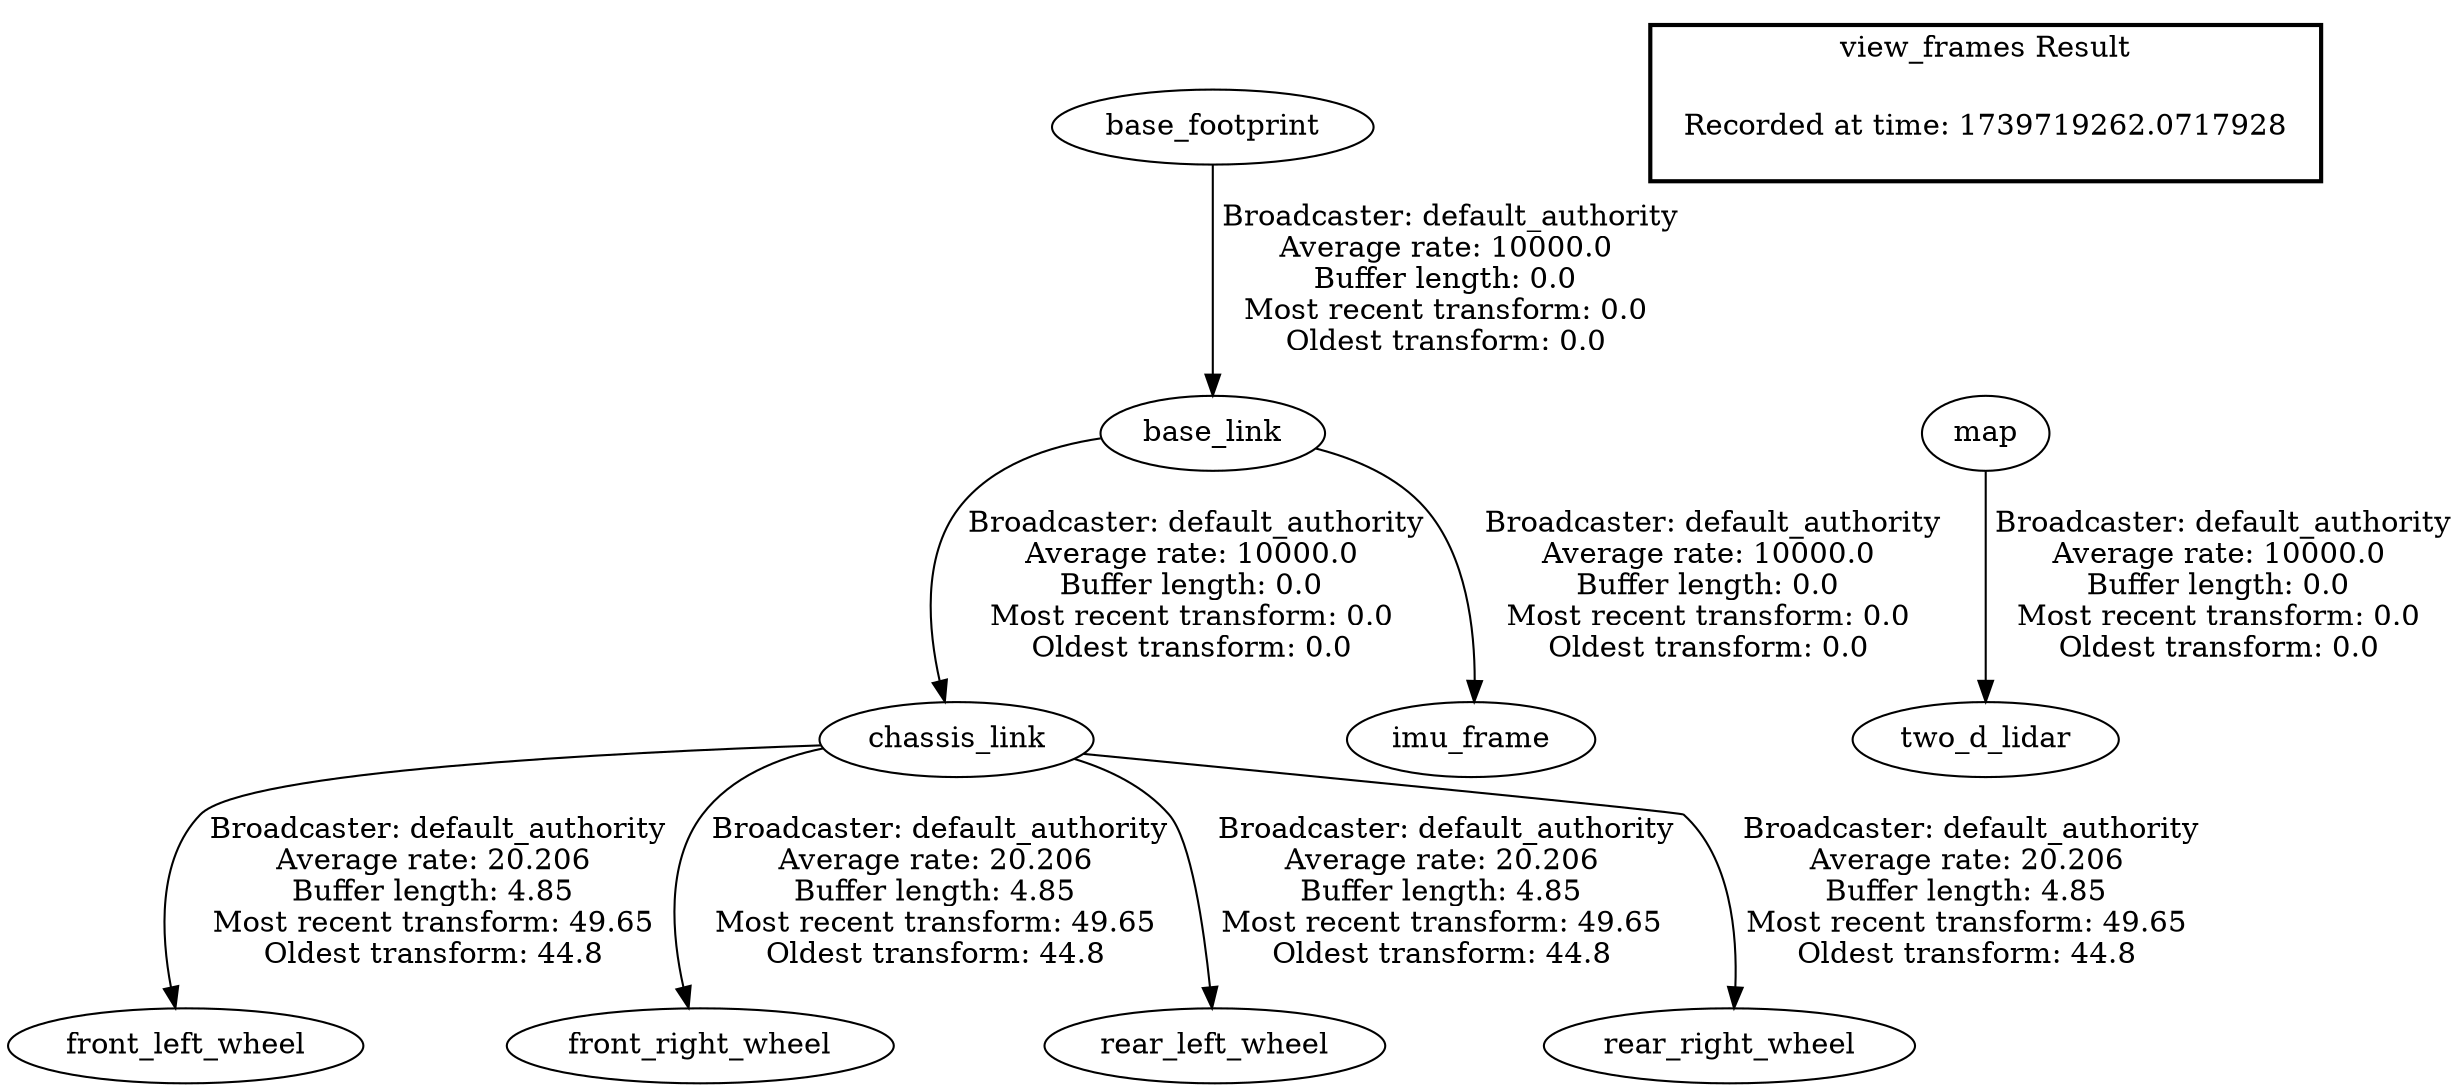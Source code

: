 digraph G {
"base_footprint" -> "base_link"[label=" Broadcaster: default_authority\nAverage rate: 10000.0\nBuffer length: 0.0\nMost recent transform: 0.0\nOldest transform: 0.0\n"];
"base_link" -> "chassis_link"[label=" Broadcaster: default_authority\nAverage rate: 10000.0\nBuffer length: 0.0\nMost recent transform: 0.0\nOldest transform: 0.0\n"];
"base_link" -> "imu_frame"[label=" Broadcaster: default_authority\nAverage rate: 10000.0\nBuffer length: 0.0\nMost recent transform: 0.0\nOldest transform: 0.0\n"];
"map" -> "two_d_lidar"[label=" Broadcaster: default_authority\nAverage rate: 10000.0\nBuffer length: 0.0\nMost recent transform: 0.0\nOldest transform: 0.0\n"];
"chassis_link" -> "front_left_wheel"[label=" Broadcaster: default_authority\nAverage rate: 20.206\nBuffer length: 4.85\nMost recent transform: 49.65\nOldest transform: 44.8\n"];
"chassis_link" -> "front_right_wheel"[label=" Broadcaster: default_authority\nAverage rate: 20.206\nBuffer length: 4.85\nMost recent transform: 49.65\nOldest transform: 44.8\n"];
"chassis_link" -> "rear_left_wheel"[label=" Broadcaster: default_authority\nAverage rate: 20.206\nBuffer length: 4.85\nMost recent transform: 49.65\nOldest transform: 44.8\n"];
"chassis_link" -> "rear_right_wheel"[label=" Broadcaster: default_authority\nAverage rate: 20.206\nBuffer length: 4.85\nMost recent transform: 49.65\nOldest transform: 44.8\n"];
edge [style=invis];
 subgraph cluster_legend { style=bold; color=black; label ="view_frames Result";
"Recorded at time: 1739719262.0717928"[ shape=plaintext ] ;
}->"map";
}